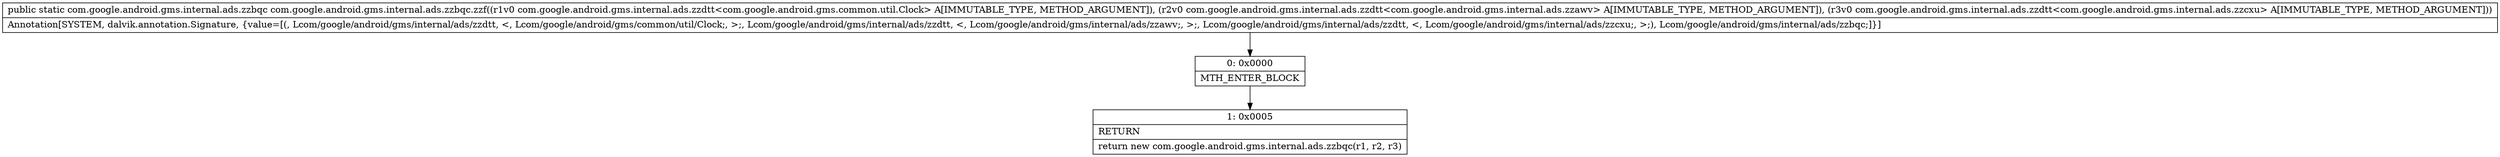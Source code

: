 digraph "CFG forcom.google.android.gms.internal.ads.zzbqc.zzf(Lcom\/google\/android\/gms\/internal\/ads\/zzdtt;Lcom\/google\/android\/gms\/internal\/ads\/zzdtt;Lcom\/google\/android\/gms\/internal\/ads\/zzdtt;)Lcom\/google\/android\/gms\/internal\/ads\/zzbqc;" {
Node_0 [shape=record,label="{0\:\ 0x0000|MTH_ENTER_BLOCK\l}"];
Node_1 [shape=record,label="{1\:\ 0x0005|RETURN\l|return new com.google.android.gms.internal.ads.zzbqc(r1, r2, r3)\l}"];
MethodNode[shape=record,label="{public static com.google.android.gms.internal.ads.zzbqc com.google.android.gms.internal.ads.zzbqc.zzf((r1v0 com.google.android.gms.internal.ads.zzdtt\<com.google.android.gms.common.util.Clock\> A[IMMUTABLE_TYPE, METHOD_ARGUMENT]), (r2v0 com.google.android.gms.internal.ads.zzdtt\<com.google.android.gms.internal.ads.zzawv\> A[IMMUTABLE_TYPE, METHOD_ARGUMENT]), (r3v0 com.google.android.gms.internal.ads.zzdtt\<com.google.android.gms.internal.ads.zzcxu\> A[IMMUTABLE_TYPE, METHOD_ARGUMENT]))  | Annotation[SYSTEM, dalvik.annotation.Signature, \{value=[(, Lcom\/google\/android\/gms\/internal\/ads\/zzdtt, \<, Lcom\/google\/android\/gms\/common\/util\/Clock;, \>;, Lcom\/google\/android\/gms\/internal\/ads\/zzdtt, \<, Lcom\/google\/android\/gms\/internal\/ads\/zzawv;, \>;, Lcom\/google\/android\/gms\/internal\/ads\/zzdtt, \<, Lcom\/google\/android\/gms\/internal\/ads\/zzcxu;, \>;), Lcom\/google\/android\/gms\/internal\/ads\/zzbqc;]\}]\l}"];
MethodNode -> Node_0;
Node_0 -> Node_1;
}

